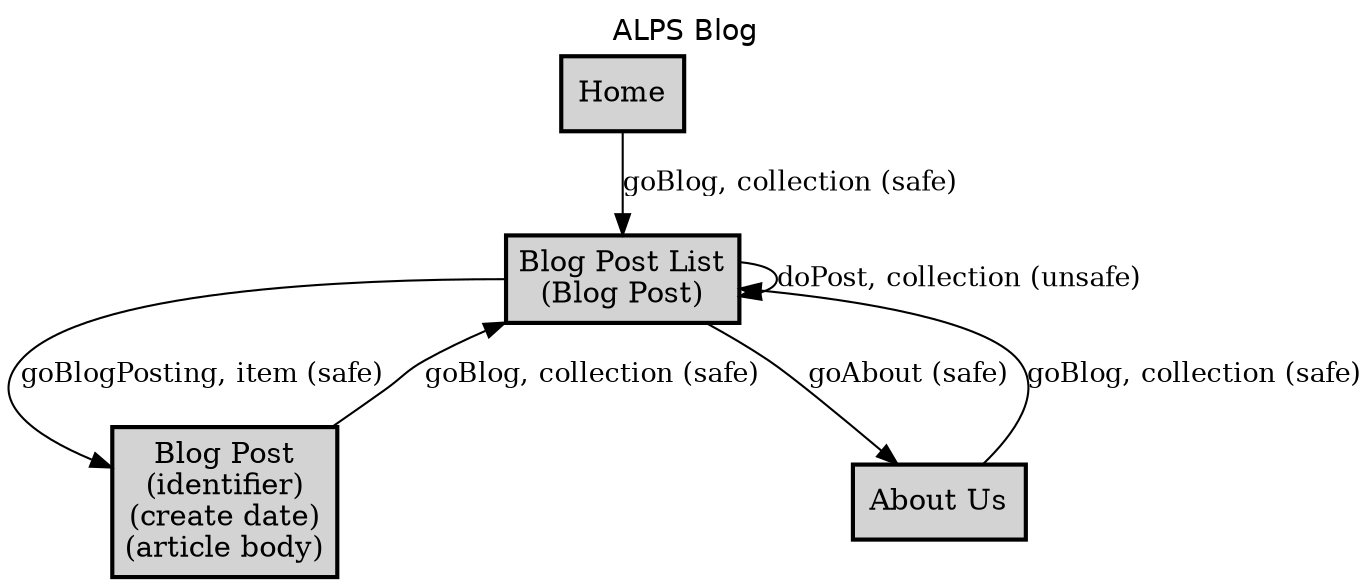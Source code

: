 digraph application_state_diagram {
  graph [
    labelloc="t";
    fontname="Helvetica"
    label="ALPS Blog";
    URL="index.html" target="_parent"
  ];
  node [shape = box, style = "bold,filled" fillcolor="lightgray"];

    Blog [margin=0.02, label=<<table cellspacing="0" cellpadding="5" border="0"><tr><td>Blog Post List<br />(Blog Post)<br /></td></tr></table>>,shape=box URL="docs/semantic.Blog.html" target="_parent"]
    BlogPosting [margin=0.02, label=<<table cellspacing="0" cellpadding="5" border="0"><tr><td>Blog Post<br />(identifier)<br />(create date)<br />(article body)<br /></td></tr></table>>,shape=box URL="docs/semantic.BlogPosting.html" target="_parent"]

    About -> Blog [label = <goBlog, collection (safe)> URL="docs/safe.goBlog.html" target="_parent" fontsize=13];
    Blog -> About [label = <goAbout (safe)> URL="docs/safe.goAbout.html" target="_parent" fontsize=13];
    Blog -> Blog [label = <doPost, collection (unsafe)> URL="docs/unsafe.doPost.html" target="_parent" fontsize=13];
    Blog -> BlogPosting [label = <goBlogPosting, item (safe)> URL="docs/safe.goBlogPosting.html" target="_parent" fontsize=13];
    BlogPosting -> Blog [label = <goBlog, collection (safe)> URL="docs/safe.goBlog.html" target="_parent" fontsize=13];
    Index -> Blog [label = <goBlog, collection (safe)> URL="docs/safe.goBlog.html" target="_parent" fontsize=13];

    About [label = <About Us> URL="docs/semantic.About.html" target="_parent"]
    Index [label = <Home> URL="docs/semantic.Index.html" target="_parent"]

}
